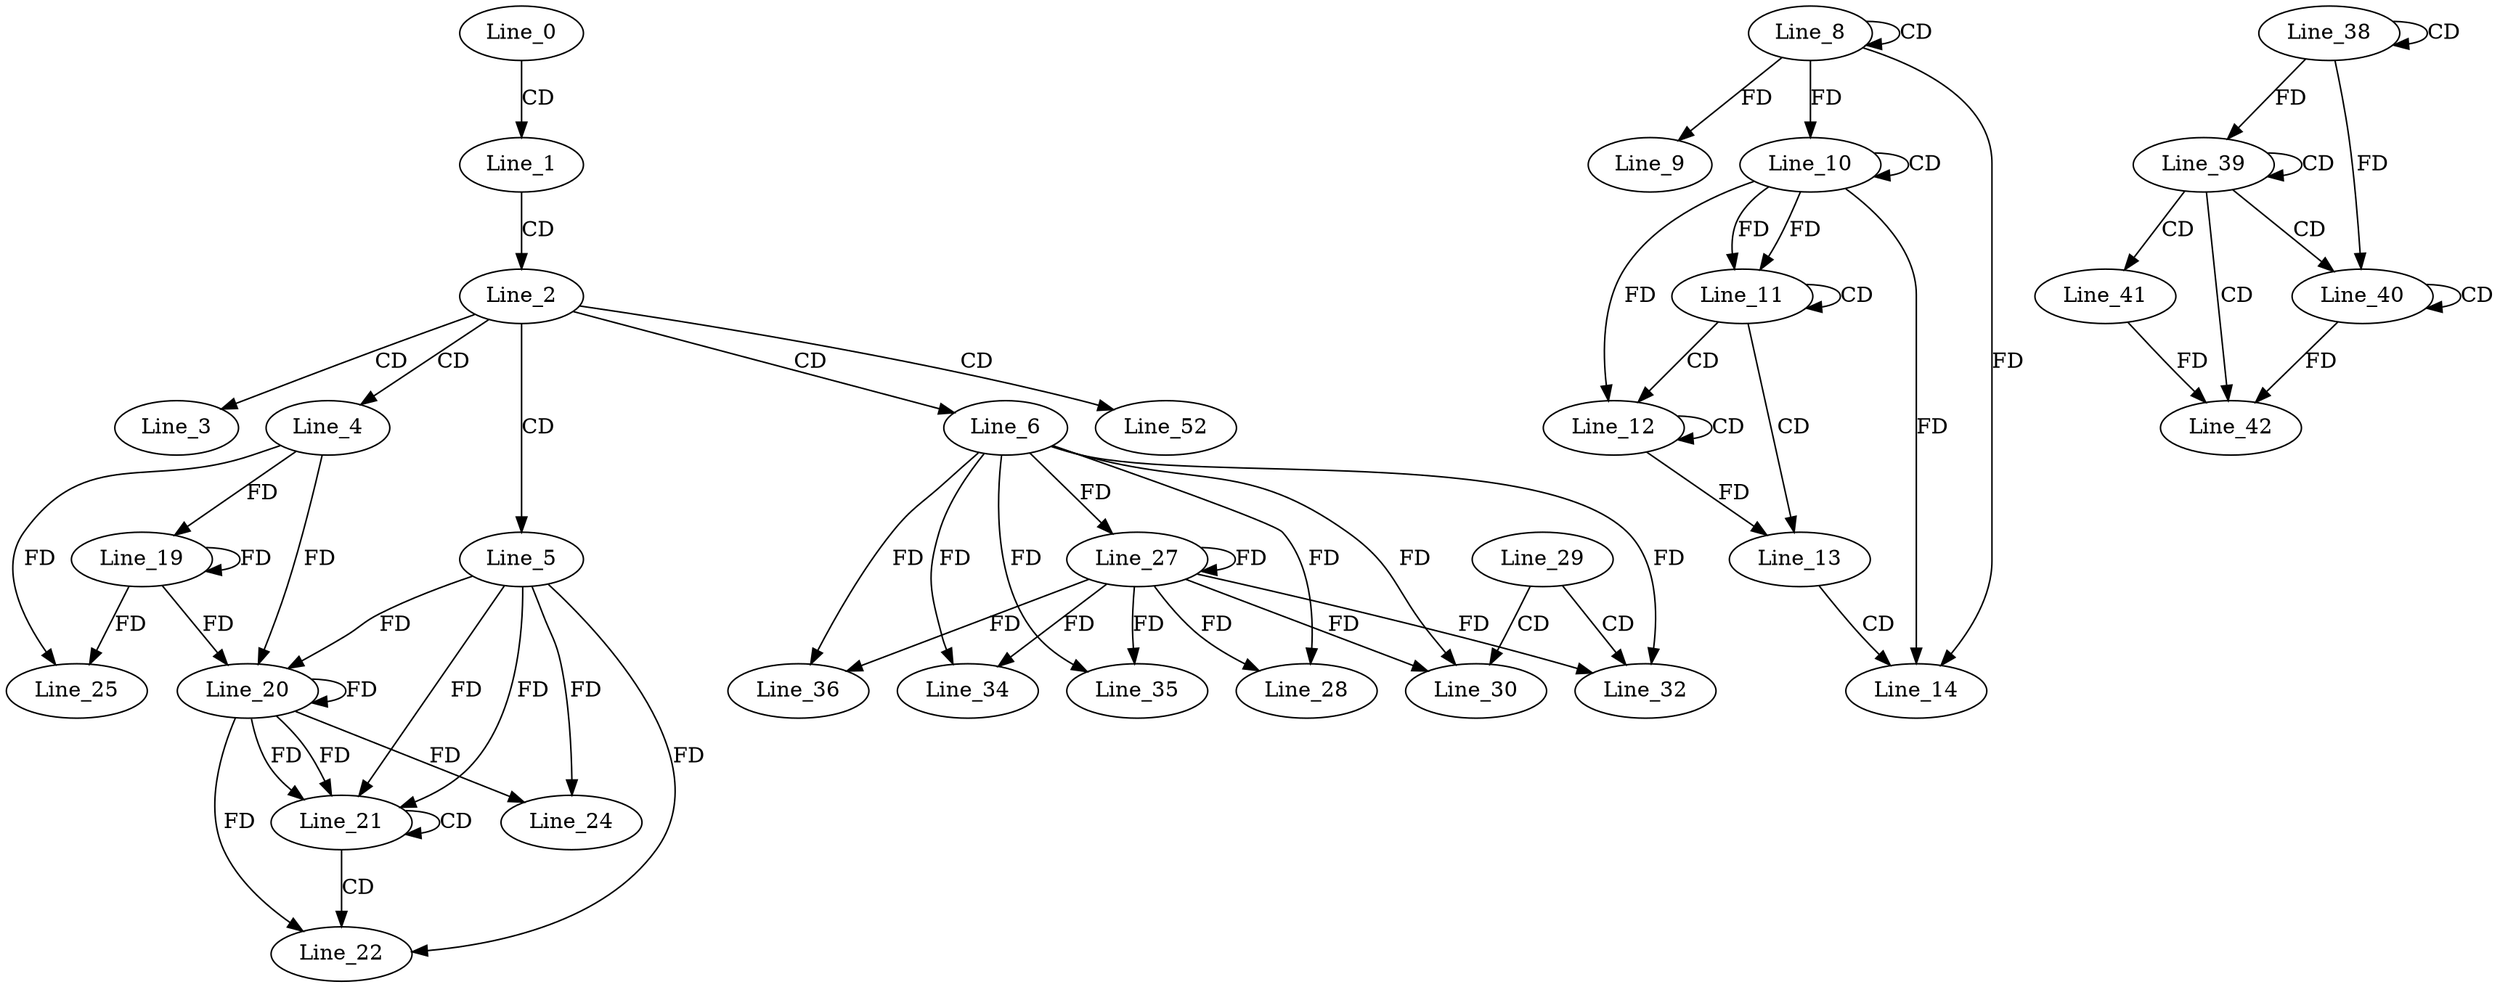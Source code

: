 digraph G {
  Line_0;
  Line_1;
  Line_2;
  Line_3;
  Line_4;
  Line_5;
  Line_6;
  Line_8;
  Line_8;
  Line_9;
  Line_10;
  Line_10;
  Line_11;
  Line_11;
  Line_12;
  Line_12;
  Line_13;
  Line_14;
  Line_19;
  Line_19;
  Line_20;
  Line_20;
  Line_21;
  Line_21;
  Line_22;
  Line_24;
  Line_25;
  Line_27;
  Line_27;
  Line_28;
  Line_29;
  Line_30;
  Line_32;
  Line_34;
  Line_35;
  Line_36;
  Line_38;
  Line_38;
  Line_39;
  Line_39;
  Line_40;
  Line_40;
  Line_41;
  Line_42;
  Line_52;
  Line_0 -> Line_1 [ label="CD" ];
  Line_1 -> Line_2 [ label="CD" ];
  Line_2 -> Line_3 [ label="CD" ];
  Line_2 -> Line_4 [ label="CD" ];
  Line_2 -> Line_5 [ label="CD" ];
  Line_2 -> Line_6 [ label="CD" ];
  Line_8 -> Line_8 [ label="CD" ];
  Line_8 -> Line_9 [ label="FD" ];
  Line_10 -> Line_10 [ label="CD" ];
  Line_8 -> Line_10 [ label="FD" ];
  Line_10 -> Line_11 [ label="FD" ];
  Line_11 -> Line_11 [ label="CD" ];
  Line_10 -> Line_11 [ label="FD" ];
  Line_11 -> Line_12 [ label="CD" ];
  Line_12 -> Line_12 [ label="CD" ];
  Line_10 -> Line_12 [ label="FD" ];
  Line_11 -> Line_13 [ label="CD" ];
  Line_12 -> Line_13 [ label="FD" ];
  Line_13 -> Line_14 [ label="CD" ];
  Line_10 -> Line_14 [ label="FD" ];
  Line_8 -> Line_14 [ label="FD" ];
  Line_4 -> Line_19 [ label="FD" ];
  Line_19 -> Line_19 [ label="FD" ];
  Line_5 -> Line_20 [ label="FD" ];
  Line_20 -> Line_20 [ label="FD" ];
  Line_4 -> Line_20 [ label="FD" ];
  Line_19 -> Line_20 [ label="FD" ];
  Line_5 -> Line_21 [ label="FD" ];
  Line_20 -> Line_21 [ label="FD" ];
  Line_21 -> Line_21 [ label="CD" ];
  Line_5 -> Line_21 [ label="FD" ];
  Line_20 -> Line_21 [ label="FD" ];
  Line_21 -> Line_22 [ label="CD" ];
  Line_5 -> Line_22 [ label="FD" ];
  Line_20 -> Line_22 [ label="FD" ];
  Line_5 -> Line_24 [ label="FD" ];
  Line_20 -> Line_24 [ label="FD" ];
  Line_4 -> Line_25 [ label="FD" ];
  Line_19 -> Line_25 [ label="FD" ];
  Line_6 -> Line_27 [ label="FD" ];
  Line_27 -> Line_27 [ label="FD" ];
  Line_6 -> Line_28 [ label="FD" ];
  Line_27 -> Line_28 [ label="FD" ];
  Line_29 -> Line_30 [ label="CD" ];
  Line_6 -> Line_30 [ label="FD" ];
  Line_27 -> Line_30 [ label="FD" ];
  Line_29 -> Line_32 [ label="CD" ];
  Line_6 -> Line_32 [ label="FD" ];
  Line_27 -> Line_32 [ label="FD" ];
  Line_6 -> Line_34 [ label="FD" ];
  Line_27 -> Line_34 [ label="FD" ];
  Line_6 -> Line_35 [ label="FD" ];
  Line_27 -> Line_35 [ label="FD" ];
  Line_6 -> Line_36 [ label="FD" ];
  Line_27 -> Line_36 [ label="FD" ];
  Line_38 -> Line_38 [ label="CD" ];
  Line_39 -> Line_39 [ label="CD" ];
  Line_38 -> Line_39 [ label="FD" ];
  Line_39 -> Line_40 [ label="CD" ];
  Line_40 -> Line_40 [ label="CD" ];
  Line_38 -> Line_40 [ label="FD" ];
  Line_39 -> Line_41 [ label="CD" ];
  Line_39 -> Line_42 [ label="CD" ];
  Line_41 -> Line_42 [ label="FD" ];
  Line_40 -> Line_42 [ label="FD" ];
  Line_2 -> Line_52 [ label="CD" ];
}
